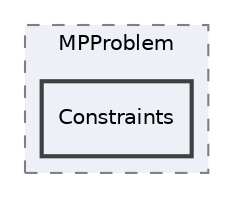 digraph "Constraints"
{
 // LATEX_PDF_SIZE
  edge [fontname="Helvetica",fontsize="10",labelfontname="Helvetica",labelfontsize="10"];
  node [fontname="Helvetica",fontsize="10",shape=record];
  compound=true
  subgraph clusterdir_b00f5aeb0b49c89fb2de8b9078e98268 {
    graph [ bgcolor="#edf0f7", pencolor="grey50", style="filled,dashed,", label="MPProblem", fontname="Helvetica", fontsize="10", URL="dir_b00f5aeb0b49c89fb2de8b9078e98268.html"]
  dir_ad37ebcd891d6686058dd599e614abef [shape=box, label="Constraints", style="filled,bold,", fillcolor="#edf0f7", color="grey25", URL="dir_ad37ebcd891d6686058dd599e614abef.html"];
  }
}
